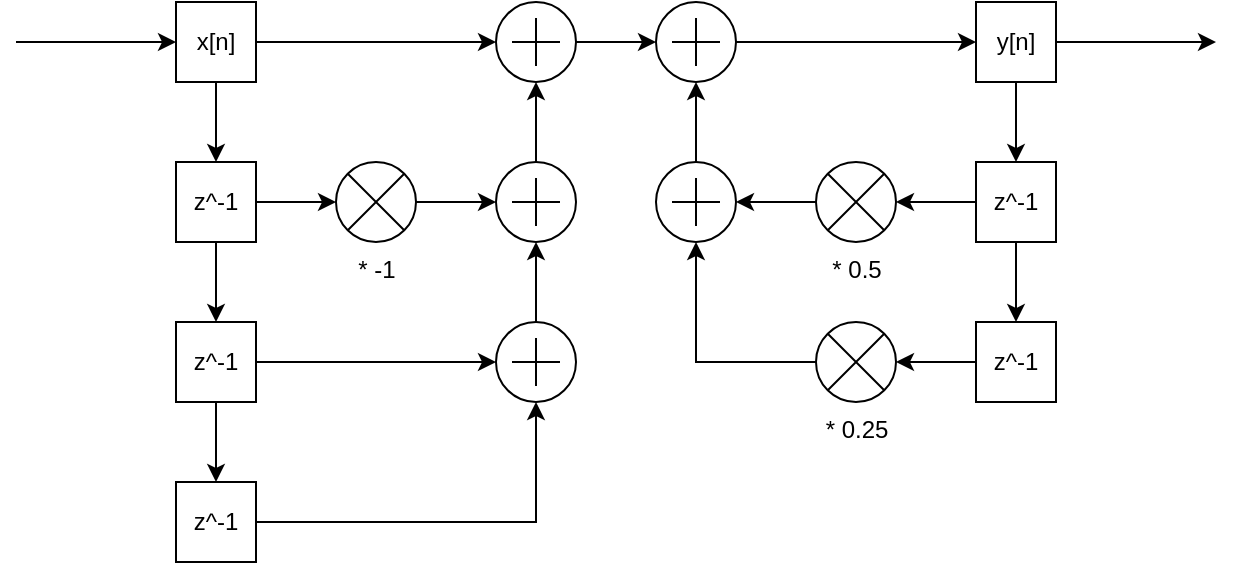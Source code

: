 <mxfile version="15.2.9" type="device"><diagram id="0lXgHC4J8WlmmhIEUMjY" name="Page-1"><mxGraphModel dx="974" dy="587" grid="1" gridSize="10" guides="1" tooltips="1" connect="1" arrows="1" fold="1" page="1" pageScale="1" pageWidth="827" pageHeight="1169" math="0" shadow="0"><root><mxCell id="0"/><mxCell id="1" parent="0"/><mxCell id="vubSfR6W9axsdqXJK2jT-24" style="edgeStyle=orthogonalEdgeStyle;rounded=0;orthogonalLoop=1;jettySize=auto;html=1;exitX=0.5;exitY=0;exitDx=0;exitDy=0;exitPerimeter=0;entryX=0.5;entryY=1;entryDx=0;entryDy=0;entryPerimeter=0;" edge="1" parent="1" source="vubSfR6W9axsdqXJK2jT-1" target="vubSfR6W9axsdqXJK2jT-14"><mxGeometry relative="1" as="geometry"/></mxCell><mxCell id="vubSfR6W9axsdqXJK2jT-1" value="" style="verticalLabelPosition=bottom;shadow=0;dashed=0;align=center;html=1;verticalAlign=top;shape=mxgraph.electrical.abstract.summation_point;" vertex="1" parent="1"><mxGeometry x="360" y="240" width="40" height="40" as="geometry"/></mxCell><mxCell id="vubSfR6W9axsdqXJK2jT-9" style="edgeStyle=orthogonalEdgeStyle;rounded=0;orthogonalLoop=1;jettySize=auto;html=1;exitX=0.5;exitY=1;exitDx=0;exitDy=0;entryX=0.5;entryY=0;entryDx=0;entryDy=0;" edge="1" parent="1" source="vubSfR6W9axsdqXJK2jT-3" target="vubSfR6W9axsdqXJK2jT-6"><mxGeometry relative="1" as="geometry"/></mxCell><mxCell id="vubSfR6W9axsdqXJK2jT-17" style="edgeStyle=orthogonalEdgeStyle;rounded=0;orthogonalLoop=1;jettySize=auto;html=1;exitX=1;exitY=0.5;exitDx=0;exitDy=0;entryX=0;entryY=0.5;entryDx=0;entryDy=0;entryPerimeter=0;" edge="1" parent="1" source="vubSfR6W9axsdqXJK2jT-3" target="vubSfR6W9axsdqXJK2jT-12"><mxGeometry relative="1" as="geometry"/></mxCell><mxCell id="vubSfR6W9axsdqXJK2jT-3" value="z^-1" style="rounded=0;whiteSpace=wrap;html=1;" vertex="1" parent="1"><mxGeometry x="200" y="160" width="40" height="40" as="geometry"/></mxCell><mxCell id="vubSfR6W9axsdqXJK2jT-30" style="edgeStyle=orthogonalEdgeStyle;rounded=0;orthogonalLoop=1;jettySize=auto;html=1;exitX=1;exitY=0.5;exitDx=0;exitDy=0;entryX=0;entryY=0.5;entryDx=0;entryDy=0;entryPerimeter=0;" edge="1" parent="1" source="vubSfR6W9axsdqXJK2jT-4" target="vubSfR6W9axsdqXJK2jT-15"><mxGeometry relative="1" as="geometry"/></mxCell><mxCell id="vubSfR6W9axsdqXJK2jT-31" style="edgeStyle=orthogonalEdgeStyle;rounded=0;orthogonalLoop=1;jettySize=auto;html=1;exitX=0.5;exitY=1;exitDx=0;exitDy=0;entryX=0.5;entryY=0;entryDx=0;entryDy=0;" edge="1" parent="1" source="vubSfR6W9axsdqXJK2jT-4" target="vubSfR6W9axsdqXJK2jT-3"><mxGeometry relative="1" as="geometry"/></mxCell><mxCell id="vubSfR6W9axsdqXJK2jT-47" style="edgeStyle=orthogonalEdgeStyle;rounded=0;orthogonalLoop=1;jettySize=auto;html=1;exitX=0;exitY=0.5;exitDx=0;exitDy=0;endArrow=none;endFill=0;startArrow=classic;startFill=1;" edge="1" parent="1" source="vubSfR6W9axsdqXJK2jT-4"><mxGeometry relative="1" as="geometry"><mxPoint x="120" y="100" as="targetPoint"/></mxGeometry></mxCell><mxCell id="vubSfR6W9axsdqXJK2jT-4" value="x[n]" style="rounded=0;whiteSpace=wrap;html=1;" vertex="1" parent="1"><mxGeometry x="200" y="80" width="40" height="40" as="geometry"/></mxCell><mxCell id="vubSfR6W9axsdqXJK2jT-10" style="edgeStyle=orthogonalEdgeStyle;rounded=0;orthogonalLoop=1;jettySize=auto;html=1;exitX=0.5;exitY=1;exitDx=0;exitDy=0;entryX=0.5;entryY=0;entryDx=0;entryDy=0;" edge="1" parent="1" source="vubSfR6W9axsdqXJK2jT-6" target="vubSfR6W9axsdqXJK2jT-8"><mxGeometry relative="1" as="geometry"/></mxCell><mxCell id="vubSfR6W9axsdqXJK2jT-26" style="edgeStyle=orthogonalEdgeStyle;rounded=0;orthogonalLoop=1;jettySize=auto;html=1;exitX=1;exitY=0.5;exitDx=0;exitDy=0;entryX=0;entryY=0.5;entryDx=0;entryDy=0;entryPerimeter=0;" edge="1" parent="1" source="vubSfR6W9axsdqXJK2jT-6" target="vubSfR6W9axsdqXJK2jT-1"><mxGeometry relative="1" as="geometry"/></mxCell><mxCell id="vubSfR6W9axsdqXJK2jT-6" value="z^-1" style="rounded=0;whiteSpace=wrap;html=1;" vertex="1" parent="1"><mxGeometry x="200" y="240" width="40" height="40" as="geometry"/></mxCell><mxCell id="vubSfR6W9axsdqXJK2jT-27" style="edgeStyle=orthogonalEdgeStyle;rounded=0;orthogonalLoop=1;jettySize=auto;html=1;exitX=1;exitY=0.5;exitDx=0;exitDy=0;entryX=0.5;entryY=1;entryDx=0;entryDy=0;entryPerimeter=0;" edge="1" parent="1" source="vubSfR6W9axsdqXJK2jT-8" target="vubSfR6W9axsdqXJK2jT-1"><mxGeometry relative="1" as="geometry"/></mxCell><mxCell id="vubSfR6W9axsdqXJK2jT-8" value="z^-1" style="rounded=0;whiteSpace=wrap;html=1;" vertex="1" parent="1"><mxGeometry x="200" y="320" width="40" height="40" as="geometry"/></mxCell><mxCell id="vubSfR6W9axsdqXJK2jT-22" style="edgeStyle=orthogonalEdgeStyle;rounded=0;orthogonalLoop=1;jettySize=auto;html=1;exitX=1;exitY=0.5;exitDx=0;exitDy=0;exitPerimeter=0;entryX=0;entryY=0.5;entryDx=0;entryDy=0;entryPerimeter=0;" edge="1" parent="1" source="vubSfR6W9axsdqXJK2jT-12" target="vubSfR6W9axsdqXJK2jT-14"><mxGeometry relative="1" as="geometry"/></mxCell><mxCell id="vubSfR6W9axsdqXJK2jT-12" value="* -1" style="verticalLabelPosition=bottom;shadow=0;dashed=0;align=center;html=1;verticalAlign=top;shape=mxgraph.electrical.abstract.multiplier;" vertex="1" parent="1"><mxGeometry x="280" y="160" width="40" height="40" as="geometry"/></mxCell><mxCell id="vubSfR6W9axsdqXJK2jT-23" style="edgeStyle=orthogonalEdgeStyle;rounded=0;orthogonalLoop=1;jettySize=auto;html=1;exitX=0.5;exitY=0;exitDx=0;exitDy=0;exitPerimeter=0;entryX=0.5;entryY=1;entryDx=0;entryDy=0;entryPerimeter=0;" edge="1" parent="1" source="vubSfR6W9axsdqXJK2jT-14" target="vubSfR6W9axsdqXJK2jT-15"><mxGeometry relative="1" as="geometry"/></mxCell><mxCell id="vubSfR6W9axsdqXJK2jT-14" value="" style="verticalLabelPosition=bottom;shadow=0;dashed=0;align=center;html=1;verticalAlign=top;shape=mxgraph.electrical.abstract.summation_point;" vertex="1" parent="1"><mxGeometry x="360" y="160" width="40" height="40" as="geometry"/></mxCell><mxCell id="vubSfR6W9axsdqXJK2jT-41" style="edgeStyle=orthogonalEdgeStyle;rounded=0;orthogonalLoop=1;jettySize=auto;html=1;exitX=1;exitY=0.5;exitDx=0;exitDy=0;exitPerimeter=0;entryX=0;entryY=0.5;entryDx=0;entryDy=0;entryPerimeter=0;" edge="1" parent="1" source="vubSfR6W9axsdqXJK2jT-15" target="vubSfR6W9axsdqXJK2jT-35"><mxGeometry relative="1" as="geometry"/></mxCell><mxCell id="vubSfR6W9axsdqXJK2jT-15" value="" style="verticalLabelPosition=bottom;shadow=0;dashed=0;align=center;html=1;verticalAlign=top;shape=mxgraph.electrical.abstract.summation_point;" vertex="1" parent="1"><mxGeometry x="360" y="80" width="40" height="40" as="geometry"/></mxCell><mxCell id="vubSfR6W9axsdqXJK2jT-44" style="edgeStyle=orthogonalEdgeStyle;rounded=0;orthogonalLoop=1;jettySize=auto;html=1;exitX=0.5;exitY=1;exitDx=0;exitDy=0;entryX=0.5;entryY=0;entryDx=0;entryDy=0;" edge="1" parent="1" source="vubSfR6W9axsdqXJK2jT-29" target="vubSfR6W9axsdqXJK2jT-33"><mxGeometry relative="1" as="geometry"/></mxCell><mxCell id="vubSfR6W9axsdqXJK2jT-48" style="edgeStyle=orthogonalEdgeStyle;rounded=0;orthogonalLoop=1;jettySize=auto;html=1;exitX=1;exitY=0.5;exitDx=0;exitDy=0;" edge="1" parent="1" source="vubSfR6W9axsdqXJK2jT-29"><mxGeometry relative="1" as="geometry"><mxPoint x="720" y="100" as="targetPoint"/></mxGeometry></mxCell><mxCell id="vubSfR6W9axsdqXJK2jT-29" value="y[n]" style="rounded=0;whiteSpace=wrap;html=1;" vertex="1" parent="1"><mxGeometry x="600" y="80" width="40" height="40" as="geometry"/></mxCell><mxCell id="vubSfR6W9axsdqXJK2jT-39" style="edgeStyle=orthogonalEdgeStyle;rounded=0;orthogonalLoop=1;jettySize=auto;html=1;exitX=0;exitY=0.5;exitDx=0;exitDy=0;exitPerimeter=0;entryX=1;entryY=0.5;entryDx=0;entryDy=0;entryPerimeter=0;" edge="1" parent="1" source="vubSfR6W9axsdqXJK2jT-32" target="vubSfR6W9axsdqXJK2jT-37"><mxGeometry relative="1" as="geometry"/></mxCell><mxCell id="vubSfR6W9axsdqXJK2jT-32" value="* 0.5" style="verticalLabelPosition=bottom;shadow=0;dashed=0;align=center;html=1;verticalAlign=top;shape=mxgraph.electrical.abstract.multiplier;" vertex="1" parent="1"><mxGeometry x="520" y="160" width="40" height="40" as="geometry"/></mxCell><mxCell id="vubSfR6W9axsdqXJK2jT-42" style="edgeStyle=orthogonalEdgeStyle;rounded=0;orthogonalLoop=1;jettySize=auto;html=1;exitX=0;exitY=0.5;exitDx=0;exitDy=0;entryX=1;entryY=0.5;entryDx=0;entryDy=0;entryPerimeter=0;" edge="1" parent="1" source="vubSfR6W9axsdqXJK2jT-33" target="vubSfR6W9axsdqXJK2jT-32"><mxGeometry relative="1" as="geometry"/></mxCell><mxCell id="vubSfR6W9axsdqXJK2jT-45" style="edgeStyle=orthogonalEdgeStyle;rounded=0;orthogonalLoop=1;jettySize=auto;html=1;exitX=0.5;exitY=1;exitDx=0;exitDy=0;entryX=0.5;entryY=0;entryDx=0;entryDy=0;" edge="1" parent="1" source="vubSfR6W9axsdqXJK2jT-33" target="vubSfR6W9axsdqXJK2jT-34"><mxGeometry relative="1" as="geometry"/></mxCell><mxCell id="vubSfR6W9axsdqXJK2jT-33" value="z^-1" style="rounded=0;whiteSpace=wrap;html=1;" vertex="1" parent="1"><mxGeometry x="600" y="160" width="40" height="40" as="geometry"/></mxCell><mxCell id="vubSfR6W9axsdqXJK2jT-43" style="edgeStyle=orthogonalEdgeStyle;rounded=0;orthogonalLoop=1;jettySize=auto;html=1;exitX=0;exitY=0.5;exitDx=0;exitDy=0;entryX=1;entryY=0.5;entryDx=0;entryDy=0;entryPerimeter=0;" edge="1" parent="1" source="vubSfR6W9axsdqXJK2jT-34" target="vubSfR6W9axsdqXJK2jT-36"><mxGeometry relative="1" as="geometry"/></mxCell><mxCell id="vubSfR6W9axsdqXJK2jT-34" value="z^-1" style="rounded=0;whiteSpace=wrap;html=1;" vertex="1" parent="1"><mxGeometry x="600" y="240" width="40" height="40" as="geometry"/></mxCell><mxCell id="vubSfR6W9axsdqXJK2jT-46" style="edgeStyle=orthogonalEdgeStyle;rounded=0;orthogonalLoop=1;jettySize=auto;html=1;exitX=1;exitY=0.5;exitDx=0;exitDy=0;exitPerimeter=0;entryX=0;entryY=0.5;entryDx=0;entryDy=0;" edge="1" parent="1" source="vubSfR6W9axsdqXJK2jT-35" target="vubSfR6W9axsdqXJK2jT-29"><mxGeometry relative="1" as="geometry"/></mxCell><mxCell id="vubSfR6W9axsdqXJK2jT-35" value="" style="verticalLabelPosition=bottom;shadow=0;dashed=0;align=center;html=1;verticalAlign=top;shape=mxgraph.electrical.abstract.summation_point;" vertex="1" parent="1"><mxGeometry x="440" y="80" width="40" height="40" as="geometry"/></mxCell><mxCell id="vubSfR6W9axsdqXJK2jT-38" style="edgeStyle=orthogonalEdgeStyle;rounded=0;orthogonalLoop=1;jettySize=auto;html=1;exitX=0;exitY=0.5;exitDx=0;exitDy=0;exitPerimeter=0;entryX=0.5;entryY=1;entryDx=0;entryDy=0;entryPerimeter=0;" edge="1" parent="1" source="vubSfR6W9axsdqXJK2jT-36" target="vubSfR6W9axsdqXJK2jT-37"><mxGeometry relative="1" as="geometry"/></mxCell><mxCell id="vubSfR6W9axsdqXJK2jT-36" value="* 0.25" style="verticalLabelPosition=bottom;shadow=0;dashed=0;align=center;html=1;verticalAlign=top;shape=mxgraph.electrical.abstract.multiplier;" vertex="1" parent="1"><mxGeometry x="520" y="240" width="40" height="40" as="geometry"/></mxCell><mxCell id="vubSfR6W9axsdqXJK2jT-40" style="edgeStyle=orthogonalEdgeStyle;rounded=0;orthogonalLoop=1;jettySize=auto;html=1;exitX=0.5;exitY=0;exitDx=0;exitDy=0;exitPerimeter=0;entryX=0.5;entryY=1;entryDx=0;entryDy=0;entryPerimeter=0;" edge="1" parent="1" source="vubSfR6W9axsdqXJK2jT-37" target="vubSfR6W9axsdqXJK2jT-35"><mxGeometry relative="1" as="geometry"/></mxCell><mxCell id="vubSfR6W9axsdqXJK2jT-37" value="" style="verticalLabelPosition=bottom;shadow=0;dashed=0;align=center;html=1;verticalAlign=top;shape=mxgraph.electrical.abstract.summation_point;" vertex="1" parent="1"><mxGeometry x="440" y="160" width="40" height="40" as="geometry"/></mxCell></root></mxGraphModel></diagram></mxfile>